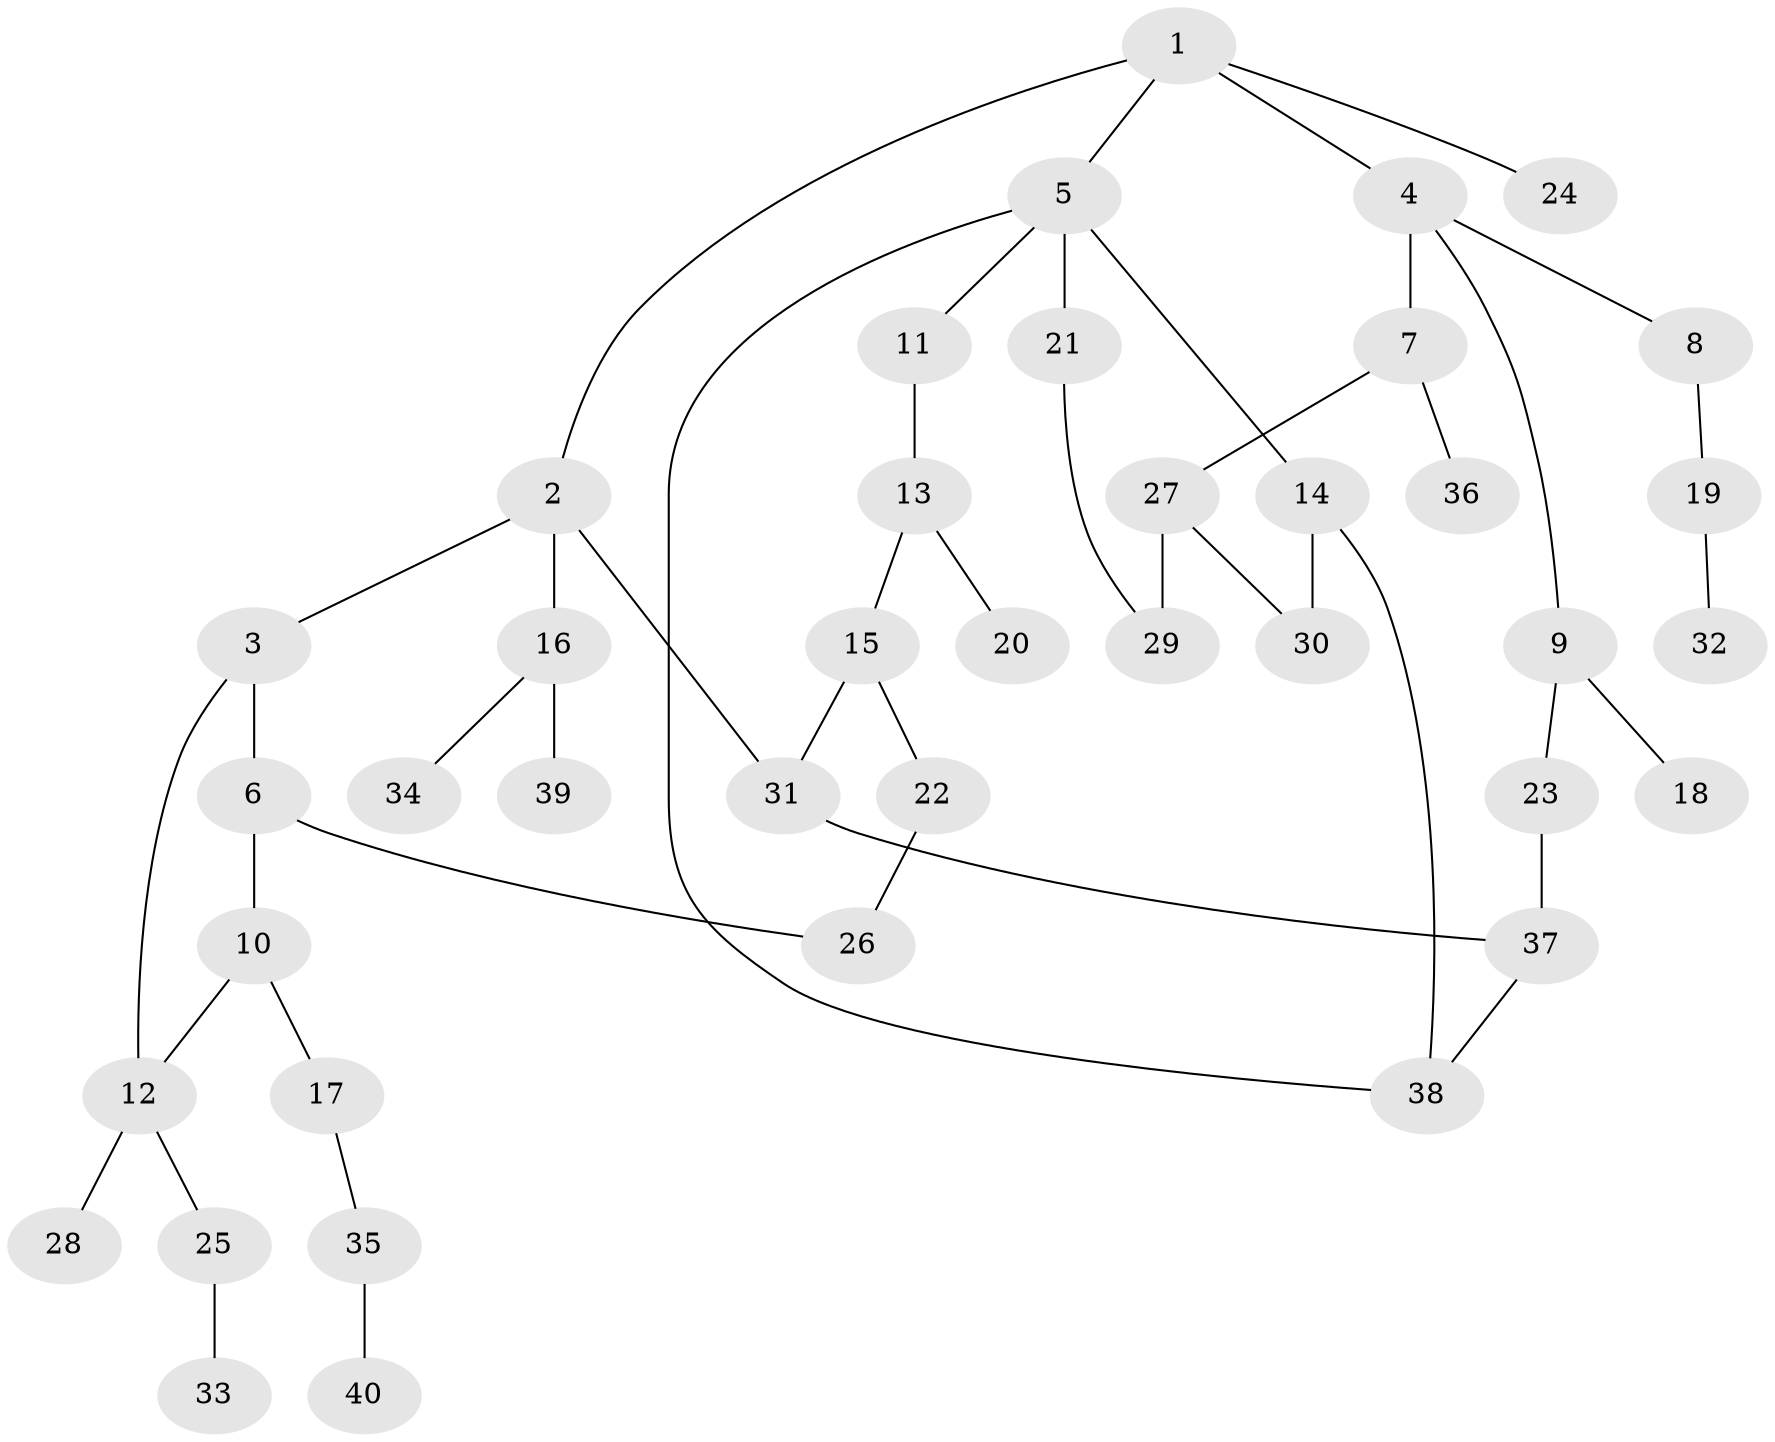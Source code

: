 // original degree distribution, {5: 0.06060606060606061, 7: 0.007575757575757576, 4: 0.09090909090909091, 8: 0.007575757575757576, 3: 0.12121212121212122, 2: 0.26515151515151514, 1: 0.44696969696969696}
// Generated by graph-tools (version 1.1) at 2025/49/03/04/25 22:49:01]
// undirected, 40 vertices, 47 edges
graph export_dot {
  node [color=gray90,style=filled];
  1;
  2;
  3;
  4;
  5;
  6;
  7;
  8;
  9;
  10;
  11;
  12;
  13;
  14;
  15;
  16;
  17;
  18;
  19;
  20;
  21;
  22;
  23;
  24;
  25;
  26;
  27;
  28;
  29;
  30;
  31;
  32;
  33;
  34;
  35;
  36;
  37;
  38;
  39;
  40;
  1 -- 2 [weight=1.0];
  1 -- 4 [weight=1.0];
  1 -- 5 [weight=1.0];
  1 -- 24 [weight=1.0];
  2 -- 3 [weight=1.0];
  2 -- 16 [weight=2.0];
  2 -- 31 [weight=1.0];
  3 -- 6 [weight=1.0];
  3 -- 12 [weight=1.0];
  4 -- 7 [weight=1.0];
  4 -- 8 [weight=1.0];
  4 -- 9 [weight=1.0];
  5 -- 11 [weight=1.0];
  5 -- 14 [weight=1.0];
  5 -- 21 [weight=1.0];
  5 -- 38 [weight=1.0];
  6 -- 10 [weight=1.0];
  6 -- 26 [weight=1.0];
  7 -- 27 [weight=1.0];
  7 -- 36 [weight=1.0];
  8 -- 19 [weight=1.0];
  9 -- 18 [weight=1.0];
  9 -- 23 [weight=1.0];
  10 -- 12 [weight=1.0];
  10 -- 17 [weight=1.0];
  11 -- 13 [weight=1.0];
  12 -- 25 [weight=1.0];
  12 -- 28 [weight=2.0];
  13 -- 15 [weight=1.0];
  13 -- 20 [weight=1.0];
  14 -- 30 [weight=2.0];
  14 -- 38 [weight=1.0];
  15 -- 22 [weight=1.0];
  15 -- 31 [weight=1.0];
  16 -- 34 [weight=1.0];
  16 -- 39 [weight=1.0];
  17 -- 35 [weight=1.0];
  19 -- 32 [weight=1.0];
  21 -- 29 [weight=1.0];
  22 -- 26 [weight=1.0];
  23 -- 37 [weight=2.0];
  25 -- 33 [weight=1.0];
  27 -- 29 [weight=1.0];
  27 -- 30 [weight=1.0];
  31 -- 37 [weight=1.0];
  35 -- 40 [weight=1.0];
  37 -- 38 [weight=1.0];
}
